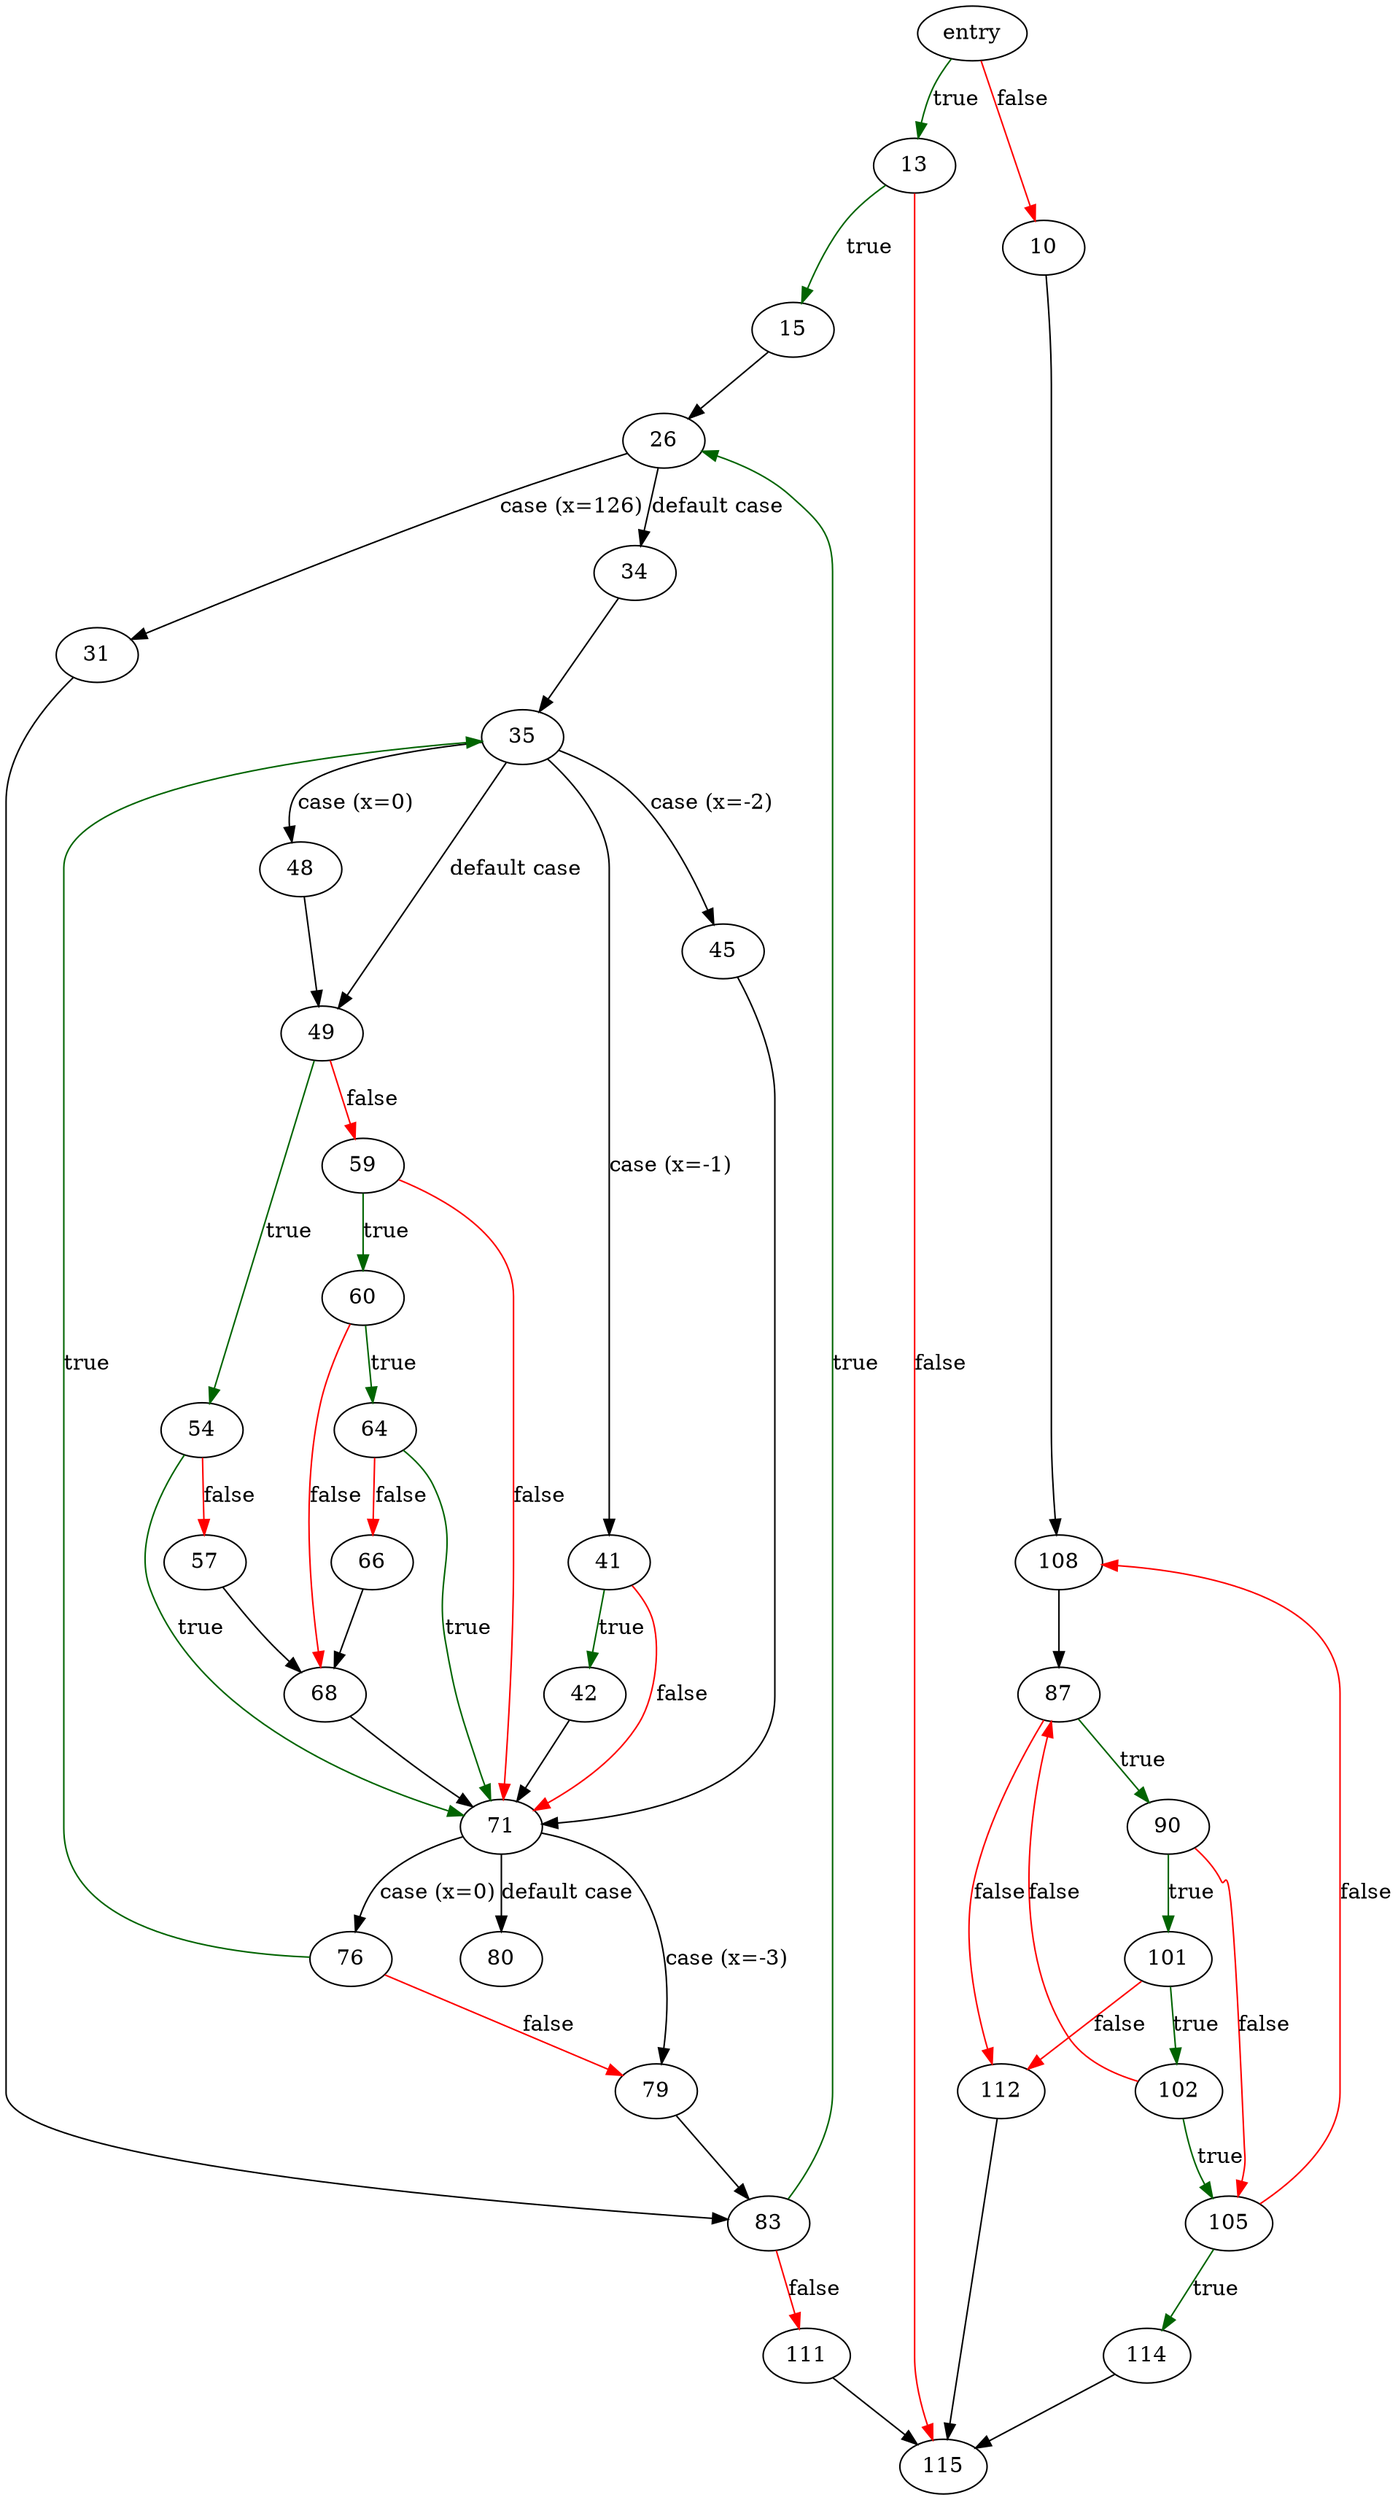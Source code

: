 digraph "mbsnwidth" {
	// Node definitions.
	3 [label=entry];
	10;
	13;
	15;
	26;
	31;
	34;
	35;
	41;
	42;
	45;
	48;
	49;
	54;
	57;
	59;
	60;
	64;
	66;
	68;
	71;
	76;
	79;
	80;
	83;
	87;
	90;
	101;
	102;
	105;
	108;
	111;
	112;
	114;
	115;

	// Edge definitions.
	3 -> 10 [
		color=red
		label=false
	];
	3 -> 13 [
		color=darkgreen
		label=true
	];
	10 -> 108;
	13 -> 15 [
		color=darkgreen
		label=true
	];
	13 -> 115 [
		color=red
		label=false
	];
	15 -> 26;
	26 -> 31 [label="case (x=126)"];
	26 -> 34 [label="default case"];
	31 -> 83;
	34 -> 35;
	35 -> 41 [label="case (x=-1)"];
	35 -> 45 [label="case (x=-2)"];
	35 -> 48 [label="case (x=0)"];
	35 -> 49 [label="default case"];
	41 -> 42 [
		color=darkgreen
		label=true
	];
	41 -> 71 [
		color=red
		label=false
	];
	42 -> 71;
	45 -> 71;
	48 -> 49;
	49 -> 54 [
		color=darkgreen
		label=true
	];
	49 -> 59 [
		color=red
		label=false
	];
	54 -> 57 [
		color=red
		label=false
	];
	54 -> 71 [
		color=darkgreen
		label=true
	];
	57 -> 68;
	59 -> 60 [
		color=darkgreen
		label=true
	];
	59 -> 71 [
		color=red
		label=false
	];
	60 -> 64 [
		color=darkgreen
		label=true
	];
	60 -> 68 [
		color=red
		label=false
	];
	64 -> 66 [
		color=red
		label=false
	];
	64 -> 71 [
		color=darkgreen
		label=true
	];
	66 -> 68;
	68 -> 71;
	71 -> 76 [label="case (x=0)"];
	71 -> 79 [label="case (x=-3)"];
	71 -> 80 [label="default case"];
	76 -> 35 [
		color=darkgreen
		label=true
	];
	76 -> 79 [
		color=red
		label=false
	];
	79 -> 83;
	83 -> 26 [
		color=darkgreen
		label=true
	];
	83 -> 111 [
		color=red
		label=false
	];
	87 -> 90 [
		color=darkgreen
		label=true
	];
	87 -> 112 [
		color=red
		label=false
	];
	90 -> 101 [
		color=darkgreen
		label=true
	];
	90 -> 105 [
		color=red
		label=false
	];
	101 -> 102 [
		color=darkgreen
		label=true
	];
	101 -> 112 [
		color=red
		label=false
	];
	102 -> 87 [
		color=red
		label=false
	];
	102 -> 105 [
		color=darkgreen
		label=true
	];
	105 -> 108 [
		color=red
		label=false
	];
	105 -> 114 [
		color=darkgreen
		label=true
	];
	108 -> 87;
	111 -> 115;
	112 -> 115;
	114 -> 115;
}